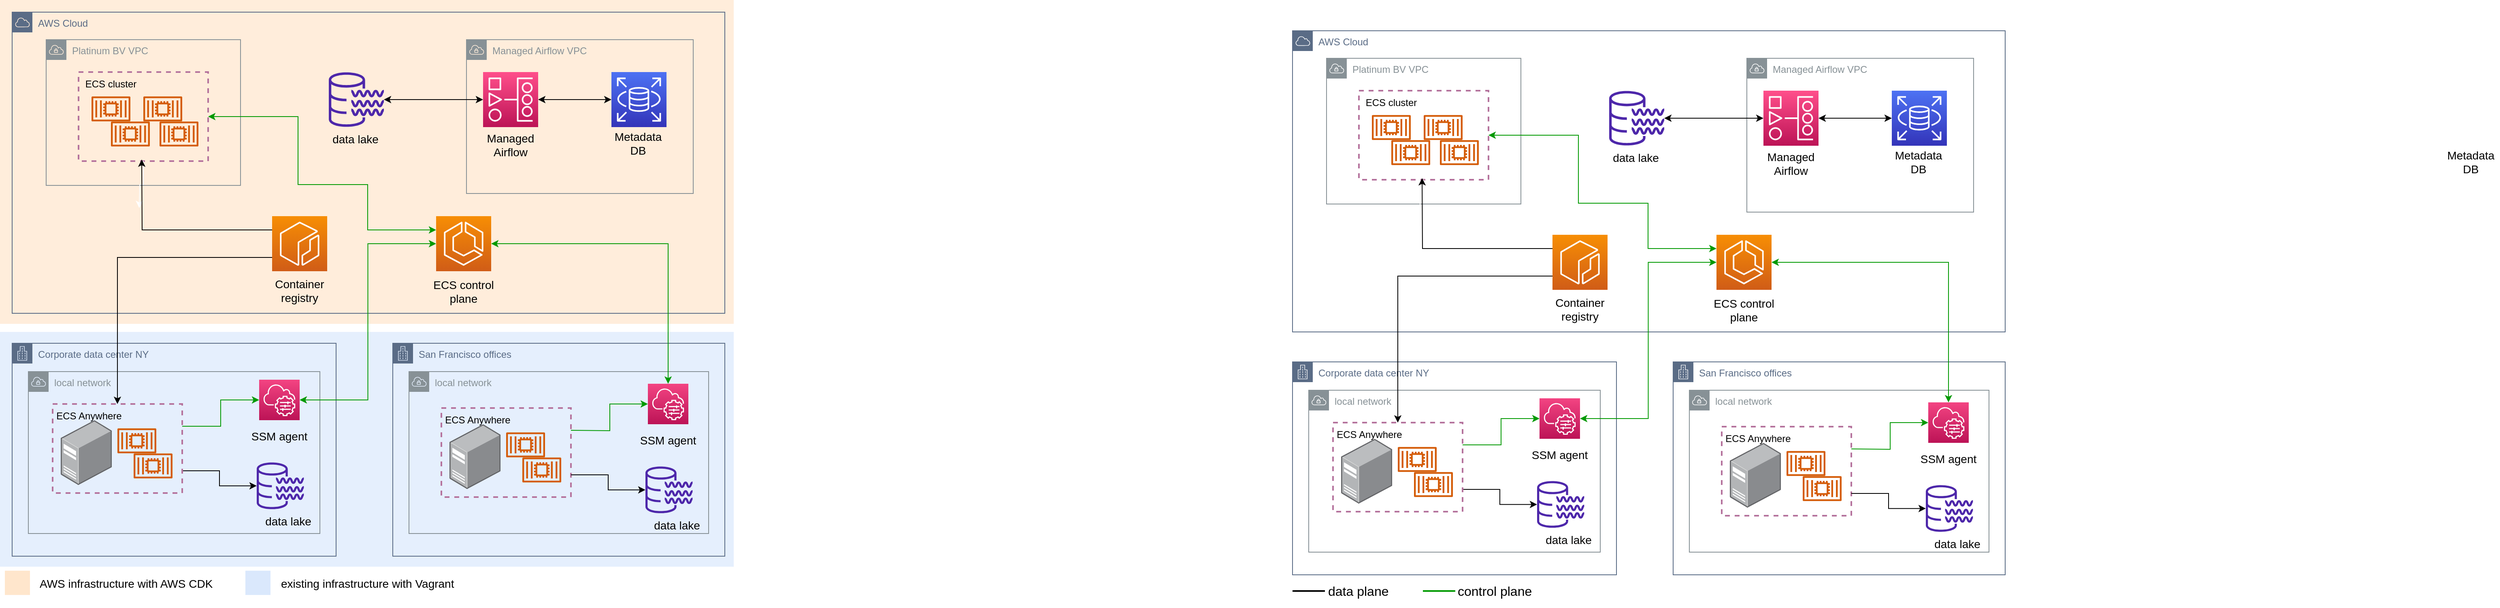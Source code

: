 <mxfile version="20.7.4" type="google"><diagram id="_nMRATwyA-OBaw_KT-59" name="Page-1"><mxGraphModel dx="2477" dy="739" grid="0" gridSize="10" guides="1" tooltips="1" connect="1" arrows="1" fold="1" page="1" pageScale="1" pageWidth="1654" pageHeight="1169" math="0" shadow="0"><root><mxCell id="0"/><mxCell id="1" parent="0"/><mxCell id="u0cRMWO3KIetYAdPgUyM-76" value="" style="rounded=0;whiteSpace=wrap;html=1;fillColor=#ffe6cc;strokeColor=none;opacity=70;" vertex="1" parent="1"><mxGeometry x="-1556" y="40" width="906" height="400" as="geometry"/></mxCell><mxCell id="u0cRMWO3KIetYAdPgUyM-75" value="" style="rounded=0;whiteSpace=wrap;html=1;fillColor=#dae8fc;strokeColor=none;opacity=70;" vertex="1" parent="1"><mxGeometry x="-1556" y="450" width="906" height="290" as="geometry"/></mxCell><mxCell id="IGGrRCC7gtTb-x7VuoB7-1" value="AWS Cloud" style="sketch=0;outlineConnect=0;gradientColor=none;html=1;whiteSpace=wrap;fontSize=12;fontStyle=0;shape=mxgraph.aws4.group;grIcon=mxgraph.aws4.group_aws_cloud;strokeColor=#5A6C86;fillColor=none;verticalAlign=top;align=left;spacingLeft=30;fontColor=#5A6C86;dashed=0;" parent="1" vertex="1"><mxGeometry x="40" y="78" width="880" height="372" as="geometry"/></mxCell><mxCell id="IGGrRCC7gtTb-x7VuoB7-2" value="Platinum BV VPC" style="sketch=0;outlineConnect=0;gradientColor=none;html=1;whiteSpace=wrap;fontSize=12;fontStyle=0;shape=mxgraph.aws4.group;grIcon=mxgraph.aws4.group_vpc;strokeColor=#879196;fillColor=none;verticalAlign=top;align=left;spacingLeft=30;fontColor=#879196;dashed=0;" parent="1" vertex="1"><mxGeometry x="82" y="112" width="240" height="180" as="geometry"/></mxCell><mxCell id="IGGrRCC7gtTb-x7VuoB7-3" value="Managed Airflow VPC" style="sketch=0;outlineConnect=0;gradientColor=none;html=1;whiteSpace=wrap;fontSize=12;fontStyle=0;shape=mxgraph.aws4.group;grIcon=mxgraph.aws4.group_vpc;strokeColor=#879196;fillColor=none;verticalAlign=top;align=left;spacingLeft=30;fontColor=#879196;dashed=0;" parent="1" vertex="1"><mxGeometry x="601" y="112" width="280" height="190" as="geometry"/></mxCell><mxCell id="IGGrRCC7gtTb-x7VuoB7-10" value="" style="group;verticalAlign=middle;fillColor=none;strokeColor=#B5739D;rounded=0;dashed=1;strokeWidth=2;" parent="1" connectable="0" vertex="1"><mxGeometry x="122" y="152" width="160" height="110" as="geometry"/></mxCell><mxCell id="IGGrRCC7gtTb-x7VuoB7-4" value="" style="rounded=0;whiteSpace=wrap;html=1;strokeColor=none;dashed=1;fillColor=none;" parent="IGGrRCC7gtTb-x7VuoB7-10" vertex="1"><mxGeometry width="160" height="110" as="geometry"/></mxCell><mxCell id="IGGrRCC7gtTb-x7VuoB7-5" value="ECS cluster" style="text;html=1;strokeColor=none;fillColor=none;align=center;verticalAlign=middle;whiteSpace=wrap;rounded=0;dashed=1;fontColor=#000000;" parent="IGGrRCC7gtTb-x7VuoB7-10" vertex="1"><mxGeometry width="80" height="30" as="geometry"/></mxCell><mxCell id="IGGrRCC7gtTb-x7VuoB7-6" value="" style="sketch=0;outlineConnect=0;fontColor=#232F3E;gradientColor=none;fillColor=#D45B07;strokeColor=none;dashed=0;verticalLabelPosition=bottom;verticalAlign=top;align=center;html=1;fontSize=12;fontStyle=0;aspect=fixed;pointerEvents=1;shape=mxgraph.aws4.container_2;" parent="IGGrRCC7gtTb-x7VuoB7-10" vertex="1"><mxGeometry x="16" y="30" width="48" height="31" as="geometry"/></mxCell><mxCell id="IGGrRCC7gtTb-x7VuoB7-7" value="" style="sketch=0;outlineConnect=0;fontColor=#232F3E;gradientColor=none;fillColor=#D45B07;strokeColor=none;dashed=0;verticalLabelPosition=bottom;verticalAlign=top;align=center;html=1;fontSize=12;fontStyle=0;aspect=fixed;pointerEvents=1;shape=mxgraph.aws4.container_2;" parent="IGGrRCC7gtTb-x7VuoB7-10" vertex="1"><mxGeometry x="40" y="61" width="48" height="31" as="geometry"/></mxCell><mxCell id="IGGrRCC7gtTb-x7VuoB7-8" value="" style="sketch=0;outlineConnect=0;fontColor=#232F3E;gradientColor=none;fillColor=#D45B07;strokeColor=none;dashed=0;verticalLabelPosition=bottom;verticalAlign=top;align=center;html=1;fontSize=12;fontStyle=0;aspect=fixed;pointerEvents=1;shape=mxgraph.aws4.container_2;" parent="IGGrRCC7gtTb-x7VuoB7-10" vertex="1"><mxGeometry x="80" y="30" width="48" height="31" as="geometry"/></mxCell><mxCell id="IGGrRCC7gtTb-x7VuoB7-9" value="" style="sketch=0;outlineConnect=0;fontColor=#232F3E;gradientColor=none;fillColor=#D45B07;strokeColor=none;dashed=0;verticalLabelPosition=bottom;verticalAlign=top;align=center;html=1;fontSize=12;fontStyle=0;aspect=fixed;pointerEvents=1;shape=mxgraph.aws4.container_2;" parent="IGGrRCC7gtTb-x7VuoB7-10" vertex="1"><mxGeometry x="100" y="61" width="48" height="31" as="geometry"/></mxCell><mxCell id="IGGrRCC7gtTb-x7VuoB7-24" value="Metadata DB" style="text;html=1;strokeColor=none;fillColor=none;align=center;verticalAlign=middle;whiteSpace=wrap;rounded=0;dashed=1;fontSize=14;" parent="1" vertex="1"><mxGeometry x="1460" y="220" width="70" height="40" as="geometry"/></mxCell><mxCell id="IGGrRCC7gtTb-x7VuoB7-26" style="edgeStyle=orthogonalEdgeStyle;rounded=0;orthogonalLoop=1;jettySize=auto;html=1;entryX=0.5;entryY=0;entryDx=0;entryDy=0;entryPerimeter=0;fontSize=14;strokeColor=#FFFFFF;" parent="1" source="IGGrRCC7gtTb-x7VuoB7-4" edge="1"><mxGeometry relative="1" as="geometry"><mxPoint x="197" y="320" as="targetPoint"/></mxGeometry></mxCell><mxCell id="IGGrRCC7gtTb-x7VuoB7-33" value="Corporate data center NY" style="points=[[0,0],[0.25,0],[0.5,0],[0.75,0],[1,0],[1,0.25],[1,0.5],[1,0.75],[1,1],[0.75,1],[0.5,1],[0.25,1],[0,1],[0,0.75],[0,0.5],[0,0.25]];outlineConnect=0;gradientColor=none;html=1;whiteSpace=wrap;fontSize=12;fontStyle=0;container=0;pointerEvents=0;collapsible=0;recursiveResize=0;shape=mxgraph.aws4.group;grIcon=mxgraph.aws4.group_corporate_data_center;strokeColor=#5A6C86;fillColor=none;verticalAlign=top;align=left;spacingLeft=30;fontColor=#5A6C86;dashed=0;" parent="1" vertex="1"><mxGeometry x="40" y="487" width="400" height="263" as="geometry"/></mxCell><mxCell id="IGGrRCC7gtTb-x7VuoB7-35" value="San Francisco offices" style="points=[[0,0],[0.25,0],[0.5,0],[0.75,0],[1,0],[1,0.25],[1,0.5],[1,0.75],[1,1],[0.75,1],[0.5,1],[0.25,1],[0,1],[0,0.75],[0,0.5],[0,0.25]];outlineConnect=0;gradientColor=none;html=1;whiteSpace=wrap;fontSize=12;fontStyle=0;container=1;pointerEvents=0;collapsible=0;recursiveResize=0;shape=mxgraph.aws4.group;grIcon=mxgraph.aws4.group_corporate_data_center;strokeColor=#5A6C86;fillColor=none;verticalAlign=top;align=left;spacingLeft=30;fontColor=#5A6C86;dashed=0;" parent="1" vertex="1"><mxGeometry x="510" y="487" width="410" height="263" as="geometry"/></mxCell><mxCell id="IGGrRCC7gtTb-x7VuoB7-57" value="local network" style="sketch=0;outlineConnect=0;gradientColor=none;html=1;whiteSpace=wrap;fontSize=12;fontStyle=0;shape=mxgraph.aws4.group;grIcon=mxgraph.aws4.group_vpc;strokeColor=#879196;fillColor=none;verticalAlign=top;align=left;spacingLeft=30;fontColor=#879196;dashed=0;" parent="IGGrRCC7gtTb-x7VuoB7-35" vertex="1"><mxGeometry x="20" y="35" width="370" height="200" as="geometry"/></mxCell><mxCell id="IGGrRCC7gtTb-x7VuoB7-72" style="edgeStyle=orthogonalEdgeStyle;rounded=0;orthogonalLoop=1;jettySize=auto;html=1;exitX=1;exitY=0.25;exitDx=0;exitDy=0;entryX=0;entryY=0.5;entryDx=0;entryDy=0;entryPerimeter=0;fontSize=14;strokeColor=#009900;fillColor=#d5e8d4;" parent="IGGrRCC7gtTb-x7VuoB7-35" target="IGGrRCC7gtTb-x7VuoB7-70" edge="1"><mxGeometry relative="1" as="geometry"><mxPoint x="220" y="107.5" as="sourcePoint"/></mxGeometry></mxCell><mxCell id="IGGrRCC7gtTb-x7VuoB7-85" value="" style="group;fontColor=#FFFFFF;" parent="IGGrRCC7gtTb-x7VuoB7-35" connectable="0" vertex="1"><mxGeometry x="60" y="80" width="160" height="110" as="geometry"/></mxCell><mxCell id="IGGrRCC7gtTb-x7VuoB7-86" value="" style="rounded=0;whiteSpace=wrap;html=1;strokeColor=#B5739D;dashed=1;fillColor=none;strokeWidth=2;" parent="IGGrRCC7gtTb-x7VuoB7-85" vertex="1"><mxGeometry width="160" height="110" as="geometry"/></mxCell><mxCell id="IGGrRCC7gtTb-x7VuoB7-87" value="ECS Anywhere" style="text;html=1;strokeColor=none;fillColor=none;align=center;verticalAlign=middle;whiteSpace=wrap;rounded=0;dashed=1;fontColor=#000000;" parent="IGGrRCC7gtTb-x7VuoB7-85" vertex="1"><mxGeometry width="90" height="30" as="geometry"/></mxCell><mxCell id="IGGrRCC7gtTb-x7VuoB7-88" value="" style="sketch=0;outlineConnect=0;fontColor=#232F3E;gradientColor=none;fillColor=#D45B07;strokeColor=none;dashed=0;verticalLabelPosition=bottom;verticalAlign=top;align=center;html=1;fontSize=12;fontStyle=0;aspect=fixed;pointerEvents=1;shape=mxgraph.aws4.container_2;" parent="IGGrRCC7gtTb-x7VuoB7-85" vertex="1"><mxGeometry x="80" y="30" width="48" height="31" as="geometry"/></mxCell><mxCell id="IGGrRCC7gtTb-x7VuoB7-89" value="" style="sketch=0;outlineConnect=0;fontColor=#232F3E;gradientColor=none;fillColor=#D45B07;strokeColor=none;dashed=0;verticalLabelPosition=bottom;verticalAlign=top;align=center;html=1;fontSize=12;fontStyle=0;aspect=fixed;pointerEvents=1;shape=mxgraph.aws4.container_2;" parent="IGGrRCC7gtTb-x7VuoB7-85" vertex="1"><mxGeometry x="100" y="61" width="48" height="31" as="geometry"/></mxCell><mxCell id="IGGrRCC7gtTb-x7VuoB7-90" value="" style="points=[];aspect=fixed;html=1;align=center;shadow=0;dashed=0;image;image=img/lib/allied_telesis/computer_and_terminals/Server_Desktop.svg;fontSize=14;strokeColor=#3333FF;" parent="IGGrRCC7gtTb-x7VuoB7-85" vertex="1"><mxGeometry x="10" y="20" width="63.11" height="80" as="geometry"/></mxCell><mxCell id="DqALW4N2Tkhe60rsIFrU-1" value="" style="shape=image;html=1;verticalAlign=top;verticalLabelPosition=bottom;labelBackgroundColor=#ffffff;imageAspect=0;aspect=fixed;image=https://cdn1.iconfinder.com/data/icons/fruit-136/64/Fruit_iconfree_Filled_Outline_raspberry-healthy-organic-food-fruit_icon-128.png;strokeColor=#FFB570;fontColor=default;fillColor=none;" parent="IGGrRCC7gtTb-x7VuoB7-85" vertex="1"><mxGeometry x="130" width="30" height="30" as="geometry"/></mxCell><mxCell id="IGGrRCC7gtTb-x7VuoB7-91" style="edgeStyle=orthogonalEdgeStyle;rounded=0;orthogonalLoop=1;jettySize=auto;html=1;exitX=1;exitY=0.75;exitDx=0;exitDy=0;fontSize=14;strokeColor=#000000;" parent="IGGrRCC7gtTb-x7VuoB7-35" source="IGGrRCC7gtTb-x7VuoB7-86" target="IGGrRCC7gtTb-x7VuoB7-59" edge="1"><mxGeometry relative="1" as="geometry"/></mxCell><mxCell id="IGGrRCC7gtTb-x7VuoB7-69" value="" style="group;fontColor=default;" parent="IGGrRCC7gtTb-x7VuoB7-35" connectable="0" vertex="1"><mxGeometry x="300" y="50" width="80" height="90" as="geometry"/></mxCell><mxCell id="IGGrRCC7gtTb-x7VuoB7-70" value="" style="sketch=0;points=[[0,0,0],[0.25,0,0],[0.5,0,0],[0.75,0,0],[1,0,0],[0,1,0],[0.25,1,0],[0.5,1,0],[0.75,1,0],[1,1,0],[0,0.25,0],[0,0.5,0],[0,0.75,0],[1,0.25,0],[1,0.5,0],[1,0.75,0]];points=[[0,0,0],[0.25,0,0],[0.5,0,0],[0.75,0,0],[1,0,0],[0,1,0],[0.25,1,0],[0.5,1,0],[0.75,1,0],[1,1,0],[0,0.25,0],[0,0.5,0],[0,0.75,0],[1,0.25,0],[1,0.5,0],[1,0.75,0]];outlineConnect=0;fontColor=#232F3E;gradientColor=#F34482;gradientDirection=north;fillColor=#BC1356;strokeColor=#ffffff;dashed=0;verticalLabelPosition=bottom;verticalAlign=top;align=center;html=1;fontSize=12;fontStyle=0;aspect=fixed;shape=mxgraph.aws4.resourceIcon;resIcon=mxgraph.aws4.systems_manager;" parent="IGGrRCC7gtTb-x7VuoB7-69" vertex="1"><mxGeometry x="15" width="50" height="50" as="geometry"/></mxCell><mxCell id="IGGrRCC7gtTb-x7VuoB7-71" value="SSM agent" style="text;html=1;strokeColor=none;fillColor=none;align=center;verticalAlign=middle;whiteSpace=wrap;rounded=0;dashed=1;fontSize=14;fontColor=default;" parent="IGGrRCC7gtTb-x7VuoB7-69" vertex="1"><mxGeometry y="50" width="80" height="40" as="geometry"/></mxCell><mxCell id="IGGrRCC7gtTb-x7VuoB7-58" value="" style="group;fontColor=default;" parent="IGGrRCC7gtTb-x7VuoB7-35" connectable="0" vertex="1"><mxGeometry x="312" y="152" width="78" height="88" as="geometry"/></mxCell><mxCell id="IGGrRCC7gtTb-x7VuoB7-59" value="" style="sketch=0;outlineConnect=0;fontColor=#232F3E;gradientColor=none;fillColor=#4D27AA;strokeColor=none;dashed=0;verticalLabelPosition=bottom;verticalAlign=top;align=center;html=1;fontSize=12;fontStyle=0;aspect=fixed;pointerEvents=1;shape=mxgraph.aws4.data_lake_resource_icon;" parent="IGGrRCC7gtTb-x7VuoB7-58" vertex="1"><mxGeometry width="58.169" height="58.169" as="geometry"/></mxCell><mxCell id="IGGrRCC7gtTb-x7VuoB7-60" value="data lake" style="text;html=1;strokeColor=none;fillColor=none;align=center;verticalAlign=middle;whiteSpace=wrap;rounded=0;dashed=1;fontSize=14;fontColor=default;" parent="IGGrRCC7gtTb-x7VuoB7-58" vertex="1"><mxGeometry x="4" y="58.169" width="70" height="29.831" as="geometry"/></mxCell><mxCell id="IGGrRCC7gtTb-x7VuoB7-36" value="local network" style="sketch=0;outlineConnect=0;gradientColor=none;html=1;whiteSpace=wrap;fontSize=12;fontStyle=0;shape=mxgraph.aws4.group;grIcon=mxgraph.aws4.group_vpc;strokeColor=#879196;fillColor=none;verticalAlign=top;align=left;spacingLeft=30;fontColor=#879196;dashed=0;" parent="1" vertex="1"><mxGeometry x="60" y="522" width="360" height="200" as="geometry"/></mxCell><mxCell id="IGGrRCC7gtTb-x7VuoB7-40" value="" style="group;fontColor=default;" parent="1" connectable="0" vertex="1"><mxGeometry x="342" y="634" width="78" height="88" as="geometry"/></mxCell><mxCell id="IGGrRCC7gtTb-x7VuoB7-41" value="" style="sketch=0;outlineConnect=0;fontColor=#232F3E;gradientColor=none;fillColor=#4D27AA;strokeColor=none;dashed=0;verticalLabelPosition=bottom;verticalAlign=top;align=center;html=1;fontSize=12;fontStyle=0;aspect=fixed;pointerEvents=1;shape=mxgraph.aws4.data_lake_resource_icon;" parent="IGGrRCC7gtTb-x7VuoB7-40" vertex="1"><mxGeometry width="58.169" height="58.169" as="geometry"/></mxCell><mxCell id="IGGrRCC7gtTb-x7VuoB7-42" value="data lake" style="text;html=1;strokeColor=none;fillColor=none;align=center;verticalAlign=middle;whiteSpace=wrap;rounded=0;dashed=1;fontSize=14;fontColor=default;" parent="IGGrRCC7gtTb-x7VuoB7-40" vertex="1"><mxGeometry x="4" y="58.169" width="70" height="29.831" as="geometry"/></mxCell><mxCell id="IGGrRCC7gtTb-x7VuoB7-54" value="" style="group;fontColor=default;" parent="1" connectable="0" vertex="1"><mxGeometry x="330" y="532" width="80" height="90" as="geometry"/></mxCell><mxCell id="IGGrRCC7gtTb-x7VuoB7-52" value="" style="sketch=0;points=[[0,0,0],[0.25,0,0],[0.5,0,0],[0.75,0,0],[1,0,0],[0,1,0],[0.25,1,0],[0.5,1,0],[0.75,1,0],[1,1,0],[0,0.25,0],[0,0.5,0],[0,0.75,0],[1,0.25,0],[1,0.5,0],[1,0.75,0]];points=[[0,0,0],[0.25,0,0],[0.5,0,0],[0.75,0,0],[1,0,0],[0,1,0],[0.25,1,0],[0.5,1,0],[0.75,1,0],[1,1,0],[0,0.25,0],[0,0.5,0],[0,0.75,0],[1,0.25,0],[1,0.5,0],[1,0.75,0]];outlineConnect=0;fontColor=#232F3E;gradientColor=#F34482;gradientDirection=north;fillColor=#BC1356;strokeColor=#ffffff;dashed=0;verticalLabelPosition=bottom;verticalAlign=top;align=center;html=1;fontSize=12;fontStyle=0;aspect=fixed;shape=mxgraph.aws4.resourceIcon;resIcon=mxgraph.aws4.systems_manager;" parent="IGGrRCC7gtTb-x7VuoB7-54" vertex="1"><mxGeometry x="15" width="50" height="50" as="geometry"/></mxCell><mxCell id="IGGrRCC7gtTb-x7VuoB7-53" value="SSM agent" style="text;html=1;strokeColor=none;fillColor=none;align=center;verticalAlign=middle;whiteSpace=wrap;rounded=0;dashed=1;fontSize=14;fontColor=default;" parent="IGGrRCC7gtTb-x7VuoB7-54" vertex="1"><mxGeometry y="50" width="80" height="40" as="geometry"/></mxCell><mxCell id="IGGrRCC7gtTb-x7VuoB7-55" style="edgeStyle=orthogonalEdgeStyle;rounded=0;orthogonalLoop=1;jettySize=auto;html=1;exitX=1;exitY=0.25;exitDx=0;exitDy=0;entryX=0;entryY=0.5;entryDx=0;entryDy=0;entryPerimeter=0;fontSize=14;strokeColor=#009900;fillColor=#d5e8d4;" parent="1" source="IGGrRCC7gtTb-x7VuoB7-44" target="IGGrRCC7gtTb-x7VuoB7-52" edge="1"><mxGeometry relative="1" as="geometry"/></mxCell><mxCell id="IGGrRCC7gtTb-x7VuoB7-92" style="edgeStyle=orthogonalEdgeStyle;rounded=0;orthogonalLoop=1;jettySize=auto;html=1;exitX=1;exitY=0.75;exitDx=0;exitDy=0;fontSize=14;strokeColor=#000000;" parent="1" source="IGGrRCC7gtTb-x7VuoB7-44" target="IGGrRCC7gtTb-x7VuoB7-41" edge="1"><mxGeometry relative="1" as="geometry"/></mxCell><mxCell id="g7EyvxeMUT9FFs9O3chB-2" value="" style="endArrow=none;html=1;rounded=0;strokeWidth=2;" parent="1" edge="1"><mxGeometry width="50" height="50" relative="1" as="geometry"><mxPoint x="40" y="770" as="sourcePoint"/><mxPoint x="80" y="770" as="targetPoint"/></mxGeometry></mxCell><mxCell id="g7EyvxeMUT9FFs9O3chB-3" value="data plane" style="text;html=1;strokeColor=none;fillColor=none;align=left;verticalAlign=middle;whiteSpace=wrap;rounded=0;dashed=1;fontSize=16;fontColor=default;" parent="1" vertex="1"><mxGeometry x="82" y="750" width="79" height="39.83" as="geometry"/></mxCell><mxCell id="g7EyvxeMUT9FFs9O3chB-4" value="" style="endArrow=none;html=1;rounded=0;strokeWidth=2;strokeColor=#009900;" parent="1" edge="1"><mxGeometry width="50" height="50" relative="1" as="geometry"><mxPoint x="201" y="770" as="sourcePoint"/><mxPoint x="241" y="770" as="targetPoint"/></mxGeometry></mxCell><mxCell id="g7EyvxeMUT9FFs9O3chB-5" value="control plane" style="text;html=1;strokeColor=none;fillColor=none;align=left;verticalAlign=middle;whiteSpace=wrap;rounded=0;dashed=1;fontSize=16;fontColor=default;" parent="1" vertex="1"><mxGeometry x="242" y="750" width="100" height="39.83" as="geometry"/></mxCell><mxCell id="g7EyvxeMUT9FFs9O3chB-6" style="edgeStyle=orthogonalEdgeStyle;rounded=0;orthogonalLoop=1;jettySize=auto;html=1;strokeColor=#000000;strokeWidth=1;fontSize=14;startArrow=classic;startFill=1;entryX=0;entryY=0.5;entryDx=0;entryDy=0;entryPerimeter=0;" parent="1" source="IGGrRCC7gtTb-x7VuoB7-11" target="IGGrRCC7gtTb-x7VuoB7-12" edge="1"><mxGeometry relative="1" as="geometry"><mxPoint x="761" y="191" as="targetPoint"/></mxGeometry></mxCell><mxCell id="g7EyvxeMUT9FFs9O3chB-7" style="edgeStyle=orthogonalEdgeStyle;rounded=0;orthogonalLoop=1;jettySize=auto;html=1;strokeColor=#000000;strokeWidth=1;fontSize=14;startArrow=classic;startFill=1;" parent="1" source="IGGrRCC7gtTb-x7VuoB7-11" target="IGGrRCC7gtTb-x7VuoB7-30" edge="1"><mxGeometry relative="1" as="geometry"/></mxCell><mxCell id="g7EyvxeMUT9FFs9O3chB-10" value="" style="group" parent="1" connectable="0" vertex="1"><mxGeometry x="90" y="562" width="160" height="110" as="geometry"/></mxCell><mxCell id="IGGrRCC7gtTb-x7VuoB7-44" value="" style="rounded=0;whiteSpace=wrap;html=1;strokeColor=#B5739D;dashed=1;fillColor=none;strokeWidth=2;" parent="g7EyvxeMUT9FFs9O3chB-10" vertex="1"><mxGeometry width="160" height="110" as="geometry"/></mxCell><mxCell id="IGGrRCC7gtTb-x7VuoB7-45" value="ECS Anywhere" style="text;html=1;strokeColor=none;fillColor=none;align=center;verticalAlign=middle;whiteSpace=wrap;rounded=0;dashed=1;fontColor=#000000;" parent="g7EyvxeMUT9FFs9O3chB-10" vertex="1"><mxGeometry width="90" height="30" as="geometry"/></mxCell><mxCell id="IGGrRCC7gtTb-x7VuoB7-48" value="" style="sketch=0;outlineConnect=0;fontColor=#232F3E;gradientColor=none;fillColor=#D45B07;strokeColor=none;dashed=0;verticalLabelPosition=bottom;verticalAlign=top;align=center;html=1;fontSize=12;fontStyle=0;aspect=fixed;pointerEvents=1;shape=mxgraph.aws4.container_2;" parent="g7EyvxeMUT9FFs9O3chB-10" vertex="1"><mxGeometry x="80" y="30" width="48" height="31" as="geometry"/></mxCell><mxCell id="IGGrRCC7gtTb-x7VuoB7-49" value="" style="sketch=0;outlineConnect=0;fontColor=#232F3E;gradientColor=none;fillColor=#D45B07;strokeColor=none;dashed=0;verticalLabelPosition=bottom;verticalAlign=top;align=center;html=1;fontSize=12;fontStyle=0;aspect=fixed;pointerEvents=1;shape=mxgraph.aws4.container_2;" parent="g7EyvxeMUT9FFs9O3chB-10" vertex="1"><mxGeometry x="100" y="61" width="48" height="31" as="geometry"/></mxCell><mxCell id="IGGrRCC7gtTb-x7VuoB7-83" value="" style="points=[];aspect=fixed;html=1;align=center;shadow=0;dashed=0;image;image=img/lib/allied_telesis/computer_and_terminals/Server_Desktop.svg;fontSize=14;strokeColor=#3333FF;" parent="g7EyvxeMUT9FFs9O3chB-10" vertex="1"><mxGeometry x="10" y="20" width="63.11" height="80" as="geometry"/></mxCell><mxCell id="DqALW4N2Tkhe60rsIFrU-2" value="" style="shape=image;html=1;verticalAlign=top;verticalLabelPosition=bottom;labelBackgroundColor=#ffffff;imageAspect=0;aspect=fixed;image=https://cdn1.iconfinder.com/data/icons/DarkGlass_Reworked/128x128/apps/virtualbox.png;strokeColor=#FFB570;fontColor=default;fillColor=none;" parent="g7EyvxeMUT9FFs9O3chB-10" vertex="1"><mxGeometry x="130" width="30" height="30" as="geometry"/></mxCell><mxCell id="g7EyvxeMUT9FFs9O3chB-11" style="edgeStyle=orthogonalEdgeStyle;rounded=0;orthogonalLoop=1;jettySize=auto;html=1;entryX=1;entryY=0.5;entryDx=0;entryDy=0;entryPerimeter=0;strokeColor=#009900;strokeWidth=1;fontSize=16;startArrow=classic;startFill=1;exitX=0.5;exitY=0;exitDx=0;exitDy=0;exitPerimeter=0;" parent="1" source="IGGrRCC7gtTb-x7VuoB7-70" target="IGGrRCC7gtTb-x7VuoB7-73" edge="1"><mxGeometry relative="1" as="geometry"/></mxCell><mxCell id="g7EyvxeMUT9FFs9O3chB-12" style="edgeStyle=orthogonalEdgeStyle;rounded=0;orthogonalLoop=1;jettySize=auto;html=1;entryX=0;entryY=0.5;entryDx=0;entryDy=0;entryPerimeter=0;strokeColor=#009900;strokeWidth=1;fontSize=16;startArrow=classic;startFill=1;" parent="1" source="IGGrRCC7gtTb-x7VuoB7-52" target="IGGrRCC7gtTb-x7VuoB7-73" edge="1"><mxGeometry relative="1" as="geometry"/></mxCell><mxCell id="g7EyvxeMUT9FFs9O3chB-18" value="" style="group" parent="1" connectable="0" vertex="1"><mxGeometry x="360" y="330" width="70" height="112.1" as="geometry"/></mxCell><mxCell id="IGGrRCC7gtTb-x7VuoB7-17" value="" style="sketch=0;points=[[0,0,0],[0.25,0,0],[0.5,0,0],[0.75,0,0],[1,0,0],[0,1,0],[0.25,1,0],[0.5,1,0],[0.75,1,0],[1,1,0],[0,0.25,0],[0,0.5,0],[0,0.75,0],[1,0.25,0],[1,0.5,0],[1,0.75,0]];outlineConnect=0;fontColor=#232F3E;gradientColor=#F78E04;gradientDirection=north;fillColor=#D05C17;strokeColor=#ffffff;dashed=0;verticalLabelPosition=bottom;verticalAlign=top;align=center;html=1;fontSize=12;fontStyle=0;aspect=fixed;shape=mxgraph.aws4.resourceIcon;resIcon=mxgraph.aws4.ecr;" parent="g7EyvxeMUT9FFs9O3chB-18" vertex="1"><mxGeometry x="1" width="68" height="68" as="geometry"/></mxCell><mxCell id="IGGrRCC7gtTb-x7VuoB7-23" value="Container registry" style="text;html=1;strokeColor=none;fillColor=none;align=center;verticalAlign=middle;whiteSpace=wrap;rounded=0;dashed=1;fontSize=14;fontColor=default;" parent="g7EyvxeMUT9FFs9O3chB-18" vertex="1"><mxGeometry y="72.1" width="70" height="40" as="geometry"/></mxCell><mxCell id="g7EyvxeMUT9FFs9O3chB-19" value="" style="group" parent="1" connectable="0" vertex="1"><mxGeometry x="550" y="330" width="95" height="112.1" as="geometry"/></mxCell><mxCell id="IGGrRCC7gtTb-x7VuoB7-73" value="" style="sketch=0;points=[[0,0,0],[0.25,0,0],[0.5,0,0],[0.75,0,0],[1,0,0],[0,1,0],[0.25,1,0],[0.5,1,0],[0.75,1,0],[1,1,0],[0,0.25,0],[0,0.5,0],[0,0.75,0],[1,0.25,0],[1,0.5,0],[1,0.75,0]];outlineConnect=0;fontColor=#232F3E;gradientColor=#F78E04;gradientDirection=north;fillColor=#D05C17;strokeColor=#ffffff;dashed=0;verticalLabelPosition=bottom;verticalAlign=top;align=center;html=1;fontSize=12;fontStyle=0;aspect=fixed;shape=mxgraph.aws4.resourceIcon;resIcon=mxgraph.aws4.ecs;" parent="g7EyvxeMUT9FFs9O3chB-19" vertex="1"><mxGeometry x="13.5" width="68" height="68" as="geometry"/></mxCell><mxCell id="IGGrRCC7gtTb-x7VuoB7-74" value="ECS control plane" style="text;html=1;strokeColor=none;fillColor=none;align=center;verticalAlign=middle;whiteSpace=wrap;rounded=0;dashed=1;fontSize=14;fontColor=default;" parent="g7EyvxeMUT9FFs9O3chB-19" vertex="1"><mxGeometry y="74.1" width="95" height="38" as="geometry"/></mxCell><mxCell id="g7EyvxeMUT9FFs9O3chB-20" value="" style="group" parent="1" connectable="0" vertex="1"><mxGeometry x="778" y="152" width="70" height="108" as="geometry"/></mxCell><mxCell id="IGGrRCC7gtTb-x7VuoB7-12" value="" style="sketch=0;points=[[0,0,0],[0.25,0,0],[0.5,0,0],[0.75,0,0],[1,0,0],[0,1,0],[0.25,1,0],[0.5,1,0],[0.75,1,0],[1,1,0],[0,0.25,0],[0,0.5,0],[0,0.75,0],[1,0.25,0],[1,0.5,0],[1,0.75,0]];outlineConnect=0;fontColor=#232F3E;gradientColor=#4D72F3;gradientDirection=north;fillColor=#3334B9;strokeColor=#ffffff;dashed=0;verticalLabelPosition=bottom;verticalAlign=top;align=center;html=1;fontSize=12;fontStyle=0;aspect=fixed;shape=mxgraph.aws4.resourceIcon;resIcon=mxgraph.aws4.rds;" parent="g7EyvxeMUT9FFs9O3chB-20" vertex="1"><mxGeometry x="2" width="68" height="68" as="geometry"/></mxCell><mxCell id="IGGrRCC7gtTb-x7VuoB7-13" value="Metadata DB" style="text;html=1;strokeColor=none;fillColor=none;align=center;verticalAlign=middle;whiteSpace=wrap;rounded=0;dashed=1;fontSize=14;fontColor=default;" parent="g7EyvxeMUT9FFs9O3chB-20" vertex="1"><mxGeometry y="68" width="70" height="40" as="geometry"/></mxCell><mxCell id="g7EyvxeMUT9FFs9O3chB-21" value="" style="group" parent="1" connectable="0" vertex="1"><mxGeometry x="615" y="152" width="81" height="110" as="geometry"/></mxCell><mxCell id="IGGrRCC7gtTb-x7VuoB7-11" value="" style="sketch=0;points=[[0,0,0],[0.25,0,0],[0.5,0,0],[0.75,0,0],[1,0,0],[0,1,0],[0.25,1,0],[0.5,1,0],[0.75,1,0],[1,1,0],[0,0.25,0],[0,0.5,0],[0,0.75,0],[1,0.25,0],[1,0.5,0],[1,0.75,0]];outlineConnect=0;fontColor=#232F3E;gradientColor=#FF4F8B;gradientDirection=north;fillColor=#BC1356;strokeColor=#ffffff;dashed=0;verticalLabelPosition=bottom;verticalAlign=top;align=center;html=1;fontSize=12;fontStyle=0;aspect=fixed;shape=mxgraph.aws4.resourceIcon;resIcon=mxgraph.aws4.managed_workflows_for_apache_airflow;" parent="g7EyvxeMUT9FFs9O3chB-21" vertex="1"><mxGeometry x="6.5" width="68" height="68" as="geometry"/></mxCell><mxCell id="IGGrRCC7gtTb-x7VuoB7-14" value="&lt;font color=&quot;#000000&quot;&gt;Managed Airflow&lt;/font&gt;" style="text;html=1;strokeColor=none;fillColor=none;align=center;verticalAlign=middle;whiteSpace=wrap;rounded=0;dashed=1;fontSize=14;fontColor=#FFFFFF;" parent="g7EyvxeMUT9FFs9O3chB-21" vertex="1"><mxGeometry y="70" width="81" height="40" as="geometry"/></mxCell><mxCell id="g7EyvxeMUT9FFs9O3chB-22" value="" style="group" parent="1" connectable="0" vertex="1"><mxGeometry x="429" y="152" width="70" height="97.83" as="geometry"/></mxCell><mxCell id="IGGrRCC7gtTb-x7VuoB7-30" value="" style="sketch=0;outlineConnect=0;fontColor=#232F3E;gradientColor=none;fillColor=#4D27AA;strokeColor=none;dashed=0;verticalLabelPosition=bottom;verticalAlign=top;align=center;html=1;fontSize=12;fontStyle=0;aspect=fixed;pointerEvents=1;shape=mxgraph.aws4.data_lake_resource_icon;" parent="g7EyvxeMUT9FFs9O3chB-22" vertex="1"><mxGeometry x="2" width="68" height="68" as="geometry"/></mxCell><mxCell id="IGGrRCC7gtTb-x7VuoB7-31" value="data lake" style="text;html=1;strokeColor=none;fillColor=none;align=center;verticalAlign=middle;whiteSpace=wrap;rounded=0;dashed=1;fontSize=14;fontColor=default;" parent="g7EyvxeMUT9FFs9O3chB-22" vertex="1"><mxGeometry y="67.999" width="70" height="29.831" as="geometry"/></mxCell><mxCell id="u0cRMWO3KIetYAdPgUyM-1" style="edgeStyle=orthogonalEdgeStyle;rounded=0;orthogonalLoop=1;jettySize=auto;html=1;exitX=0;exitY=0.75;exitDx=0;exitDy=0;exitPerimeter=0;" edge="1" parent="1" source="IGGrRCC7gtTb-x7VuoB7-17" target="IGGrRCC7gtTb-x7VuoB7-44"><mxGeometry relative="1" as="geometry"/></mxCell><mxCell id="u0cRMWO3KIetYAdPgUyM-2" style="edgeStyle=orthogonalEdgeStyle;rounded=0;orthogonalLoop=1;jettySize=auto;html=1;exitX=0;exitY=0.25;exitDx=0;exitDy=0;exitPerimeter=0;fontSize=11;strokeColor=default;strokeWidth=1;startArrow=none;startFill=0;" edge="1" parent="1" source="IGGrRCC7gtTb-x7VuoB7-17"><mxGeometry relative="1" as="geometry"><mxPoint x="200" y="260.0" as="targetPoint"/></mxGeometry></mxCell><mxCell id="u0cRMWO3KIetYAdPgUyM-3" style="edgeStyle=orthogonalEdgeStyle;rounded=0;orthogonalLoop=1;jettySize=auto;html=1;entryX=1;entryY=0.5;entryDx=0;entryDy=0;startArrow=classic;startFill=1;exitX=0;exitY=0.25;exitDx=0;exitDy=0;exitPerimeter=0;fontSize=16;strokeColor=#009900;strokeWidth=1;" edge="1" parent="1" source="IGGrRCC7gtTb-x7VuoB7-73" target="IGGrRCC7gtTb-x7VuoB7-4"><mxGeometry relative="1" as="geometry"><Array as="points"><mxPoint x="479" y="347"/><mxPoint x="479" y="291"/><mxPoint x="393" y="291"/><mxPoint x="393" y="207"/></Array></mxGeometry></mxCell><mxCell id="u0cRMWO3KIetYAdPgUyM-4" value="AWS Cloud" style="sketch=0;outlineConnect=0;gradientColor=none;html=1;whiteSpace=wrap;fontSize=12;fontStyle=0;shape=mxgraph.aws4.group;grIcon=mxgraph.aws4.group_aws_cloud;strokeColor=#5A6C86;fillColor=none;verticalAlign=top;align=left;spacingLeft=30;fontColor=#5A6C86;dashed=0;" vertex="1" parent="1"><mxGeometry x="-1541" y="55" width="880" height="372" as="geometry"/></mxCell><mxCell id="u0cRMWO3KIetYAdPgUyM-5" value="Platinum BV VPC" style="sketch=0;outlineConnect=0;gradientColor=none;html=1;whiteSpace=wrap;fontSize=12;fontStyle=0;shape=mxgraph.aws4.group;grIcon=mxgraph.aws4.group_vpc;strokeColor=#879196;fillColor=none;verticalAlign=top;align=left;spacingLeft=30;fontColor=#879196;dashed=0;" vertex="1" parent="1"><mxGeometry x="-1499" y="89" width="240" height="180" as="geometry"/></mxCell><mxCell id="u0cRMWO3KIetYAdPgUyM-6" value="Managed Airflow VPC" style="sketch=0;outlineConnect=0;gradientColor=none;html=1;whiteSpace=wrap;fontSize=12;fontStyle=0;shape=mxgraph.aws4.group;grIcon=mxgraph.aws4.group_vpc;strokeColor=#879196;fillColor=none;verticalAlign=top;align=left;spacingLeft=30;fontColor=#879196;dashed=0;" vertex="1" parent="1"><mxGeometry x="-980" y="89" width="280" height="190" as="geometry"/></mxCell><mxCell id="u0cRMWO3KIetYAdPgUyM-7" value="" style="group;verticalAlign=middle;fillColor=none;strokeColor=#B5739D;rounded=0;dashed=1;strokeWidth=2;" connectable="0" vertex="1" parent="1"><mxGeometry x="-1459" y="129" width="160" height="110" as="geometry"/></mxCell><mxCell id="u0cRMWO3KIetYAdPgUyM-8" value="" style="rounded=0;whiteSpace=wrap;html=1;strokeColor=none;dashed=1;fillColor=none;" vertex="1" parent="u0cRMWO3KIetYAdPgUyM-7"><mxGeometry width="160" height="110" as="geometry"/></mxCell><mxCell id="u0cRMWO3KIetYAdPgUyM-9" value="ECS cluster" style="text;html=1;strokeColor=none;fillColor=none;align=center;verticalAlign=middle;whiteSpace=wrap;rounded=0;dashed=1;fontColor=#000000;" vertex="1" parent="u0cRMWO3KIetYAdPgUyM-7"><mxGeometry width="80" height="30" as="geometry"/></mxCell><mxCell id="u0cRMWO3KIetYAdPgUyM-10" value="" style="sketch=0;outlineConnect=0;fontColor=#232F3E;gradientColor=none;fillColor=#D45B07;strokeColor=none;dashed=0;verticalLabelPosition=bottom;verticalAlign=top;align=center;html=1;fontSize=12;fontStyle=0;aspect=fixed;pointerEvents=1;shape=mxgraph.aws4.container_2;" vertex="1" parent="u0cRMWO3KIetYAdPgUyM-7"><mxGeometry x="16" y="30" width="48" height="31" as="geometry"/></mxCell><mxCell id="u0cRMWO3KIetYAdPgUyM-11" value="" style="sketch=0;outlineConnect=0;fontColor=#232F3E;gradientColor=none;fillColor=#D45B07;strokeColor=none;dashed=0;verticalLabelPosition=bottom;verticalAlign=top;align=center;html=1;fontSize=12;fontStyle=0;aspect=fixed;pointerEvents=1;shape=mxgraph.aws4.container_2;" vertex="1" parent="u0cRMWO3KIetYAdPgUyM-7"><mxGeometry x="40" y="61" width="48" height="31" as="geometry"/></mxCell><mxCell id="u0cRMWO3KIetYAdPgUyM-12" value="" style="sketch=0;outlineConnect=0;fontColor=#232F3E;gradientColor=none;fillColor=#D45B07;strokeColor=none;dashed=0;verticalLabelPosition=bottom;verticalAlign=top;align=center;html=1;fontSize=12;fontStyle=0;aspect=fixed;pointerEvents=1;shape=mxgraph.aws4.container_2;" vertex="1" parent="u0cRMWO3KIetYAdPgUyM-7"><mxGeometry x="80" y="30" width="48" height="31" as="geometry"/></mxCell><mxCell id="u0cRMWO3KIetYAdPgUyM-13" value="" style="sketch=0;outlineConnect=0;fontColor=#232F3E;gradientColor=none;fillColor=#D45B07;strokeColor=none;dashed=0;verticalLabelPosition=bottom;verticalAlign=top;align=center;html=1;fontSize=12;fontStyle=0;aspect=fixed;pointerEvents=1;shape=mxgraph.aws4.container_2;" vertex="1" parent="u0cRMWO3KIetYAdPgUyM-7"><mxGeometry x="100" y="61" width="48" height="31" as="geometry"/></mxCell><mxCell id="u0cRMWO3KIetYAdPgUyM-14" style="edgeStyle=orthogonalEdgeStyle;rounded=0;orthogonalLoop=1;jettySize=auto;html=1;entryX=0.5;entryY=0;entryDx=0;entryDy=0;entryPerimeter=0;fontSize=14;strokeColor=#FFFFFF;" edge="1" source="u0cRMWO3KIetYAdPgUyM-8" parent="1"><mxGeometry relative="1" as="geometry"><mxPoint x="-1384" y="297" as="targetPoint"/></mxGeometry></mxCell><mxCell id="u0cRMWO3KIetYAdPgUyM-15" value="Corporate data center NY" style="points=[[0,0],[0.25,0],[0.5,0],[0.75,0],[1,0],[1,0.25],[1,0.5],[1,0.75],[1,1],[0.75,1],[0.5,1],[0.25,1],[0,1],[0,0.75],[0,0.5],[0,0.25]];outlineConnect=0;gradientColor=none;html=1;whiteSpace=wrap;fontSize=12;fontStyle=0;container=0;pointerEvents=0;collapsible=0;recursiveResize=0;shape=mxgraph.aws4.group;grIcon=mxgraph.aws4.group_corporate_data_center;strokeColor=#5A6C86;fillColor=none;verticalAlign=top;align=left;spacingLeft=30;fontColor=#5A6C86;dashed=0;" vertex="1" parent="1"><mxGeometry x="-1541" y="464" width="400" height="263" as="geometry"/></mxCell><mxCell id="u0cRMWO3KIetYAdPgUyM-16" value="San Francisco offices" style="points=[[0,0],[0.25,0],[0.5,0],[0.75,0],[1,0],[1,0.25],[1,0.5],[1,0.75],[1,1],[0.75,1],[0.5,1],[0.25,1],[0,1],[0,0.75],[0,0.5],[0,0.25]];outlineConnect=0;gradientColor=none;html=1;whiteSpace=wrap;fontSize=12;fontStyle=0;container=1;pointerEvents=0;collapsible=0;recursiveResize=0;shape=mxgraph.aws4.group;grIcon=mxgraph.aws4.group_corporate_data_center;strokeColor=#5A6C86;fillColor=none;verticalAlign=top;align=left;spacingLeft=30;fontColor=#5A6C86;dashed=0;" vertex="1" parent="1"><mxGeometry x="-1071" y="464" width="410" height="263" as="geometry"/></mxCell><mxCell id="u0cRMWO3KIetYAdPgUyM-17" value="local network" style="sketch=0;outlineConnect=0;gradientColor=none;html=1;whiteSpace=wrap;fontSize=12;fontStyle=0;shape=mxgraph.aws4.group;grIcon=mxgraph.aws4.group_vpc;strokeColor=#879196;fillColor=none;verticalAlign=top;align=left;spacingLeft=30;fontColor=#879196;dashed=0;" vertex="1" parent="u0cRMWO3KIetYAdPgUyM-16"><mxGeometry x="20" y="35" width="370" height="200" as="geometry"/></mxCell><mxCell id="u0cRMWO3KIetYAdPgUyM-18" style="edgeStyle=orthogonalEdgeStyle;rounded=0;orthogonalLoop=1;jettySize=auto;html=1;exitX=1;exitY=0.25;exitDx=0;exitDy=0;entryX=0;entryY=0.5;entryDx=0;entryDy=0;entryPerimeter=0;fontSize=14;strokeColor=#009900;fillColor=#d5e8d4;" edge="1" parent="u0cRMWO3KIetYAdPgUyM-16" target="u0cRMWO3KIetYAdPgUyM-28"><mxGeometry relative="1" as="geometry"><mxPoint x="220" y="107.5" as="sourcePoint"/></mxGeometry></mxCell><mxCell id="u0cRMWO3KIetYAdPgUyM-19" value="" style="group;fontColor=#FFFFFF;" connectable="0" vertex="1" parent="u0cRMWO3KIetYAdPgUyM-16"><mxGeometry x="60" y="80" width="160" height="110" as="geometry"/></mxCell><mxCell id="u0cRMWO3KIetYAdPgUyM-20" value="" style="rounded=0;whiteSpace=wrap;html=1;strokeColor=#B5739D;dashed=1;fillColor=none;strokeWidth=2;" vertex="1" parent="u0cRMWO3KIetYAdPgUyM-19"><mxGeometry width="160" height="110" as="geometry"/></mxCell><mxCell id="u0cRMWO3KIetYAdPgUyM-21" value="ECS Anywhere" style="text;html=1;strokeColor=none;fillColor=none;align=center;verticalAlign=middle;whiteSpace=wrap;rounded=0;dashed=1;fontColor=#000000;" vertex="1" parent="u0cRMWO3KIetYAdPgUyM-19"><mxGeometry width="90" height="30" as="geometry"/></mxCell><mxCell id="u0cRMWO3KIetYAdPgUyM-22" value="" style="sketch=0;outlineConnect=0;fontColor=#232F3E;gradientColor=none;fillColor=#D45B07;strokeColor=none;dashed=0;verticalLabelPosition=bottom;verticalAlign=top;align=center;html=1;fontSize=12;fontStyle=0;aspect=fixed;pointerEvents=1;shape=mxgraph.aws4.container_2;" vertex="1" parent="u0cRMWO3KIetYAdPgUyM-19"><mxGeometry x="80" y="30" width="48" height="31" as="geometry"/></mxCell><mxCell id="u0cRMWO3KIetYAdPgUyM-23" value="" style="sketch=0;outlineConnect=0;fontColor=#232F3E;gradientColor=none;fillColor=#D45B07;strokeColor=none;dashed=0;verticalLabelPosition=bottom;verticalAlign=top;align=center;html=1;fontSize=12;fontStyle=0;aspect=fixed;pointerEvents=1;shape=mxgraph.aws4.container_2;" vertex="1" parent="u0cRMWO3KIetYAdPgUyM-19"><mxGeometry x="100" y="61" width="48" height="31" as="geometry"/></mxCell><mxCell id="u0cRMWO3KIetYAdPgUyM-24" value="" style="points=[];aspect=fixed;html=1;align=center;shadow=0;dashed=0;image;image=img/lib/allied_telesis/computer_and_terminals/Server_Desktop.svg;fontSize=14;strokeColor=#3333FF;" vertex="1" parent="u0cRMWO3KIetYAdPgUyM-19"><mxGeometry x="10" y="20" width="63.11" height="80" as="geometry"/></mxCell><mxCell id="u0cRMWO3KIetYAdPgUyM-25" value="" style="shape=image;html=1;verticalAlign=top;verticalLabelPosition=bottom;labelBackgroundColor=#ffffff;imageAspect=0;aspect=fixed;image=https://cdn1.iconfinder.com/data/icons/fruit-136/64/Fruit_iconfree_Filled_Outline_raspberry-healthy-organic-food-fruit_icon-128.png;strokeColor=#FFB570;fontColor=default;fillColor=none;" vertex="1" parent="u0cRMWO3KIetYAdPgUyM-19"><mxGeometry x="130" width="30" height="30" as="geometry"/></mxCell><mxCell id="u0cRMWO3KIetYAdPgUyM-26" style="edgeStyle=orthogonalEdgeStyle;rounded=0;orthogonalLoop=1;jettySize=auto;html=1;exitX=1;exitY=0.75;exitDx=0;exitDy=0;fontSize=14;strokeColor=#000000;" edge="1" parent="u0cRMWO3KIetYAdPgUyM-16" source="u0cRMWO3KIetYAdPgUyM-20" target="u0cRMWO3KIetYAdPgUyM-31"><mxGeometry relative="1" as="geometry"/></mxCell><mxCell id="u0cRMWO3KIetYAdPgUyM-27" value="" style="group;fontColor=default;" connectable="0" vertex="1" parent="u0cRMWO3KIetYAdPgUyM-16"><mxGeometry x="300" y="50" width="80" height="90" as="geometry"/></mxCell><mxCell id="u0cRMWO3KIetYAdPgUyM-28" value="" style="sketch=0;points=[[0,0,0],[0.25,0,0],[0.5,0,0],[0.75,0,0],[1,0,0],[0,1,0],[0.25,1,0],[0.5,1,0],[0.75,1,0],[1,1,0],[0,0.25,0],[0,0.5,0],[0,0.75,0],[1,0.25,0],[1,0.5,0],[1,0.75,0]];points=[[0,0,0],[0.25,0,0],[0.5,0,0],[0.75,0,0],[1,0,0],[0,1,0],[0.25,1,0],[0.5,1,0],[0.75,1,0],[1,1,0],[0,0.25,0],[0,0.5,0],[0,0.75,0],[1,0.25,0],[1,0.5,0],[1,0.75,0]];outlineConnect=0;fontColor=#232F3E;gradientColor=#F34482;gradientDirection=north;fillColor=#BC1356;strokeColor=#ffffff;dashed=0;verticalLabelPosition=bottom;verticalAlign=top;align=center;html=1;fontSize=12;fontStyle=0;aspect=fixed;shape=mxgraph.aws4.resourceIcon;resIcon=mxgraph.aws4.systems_manager;" vertex="1" parent="u0cRMWO3KIetYAdPgUyM-27"><mxGeometry x="15" width="50" height="50" as="geometry"/></mxCell><mxCell id="u0cRMWO3KIetYAdPgUyM-29" value="SSM agent" style="text;html=1;strokeColor=none;fillColor=none;align=center;verticalAlign=middle;whiteSpace=wrap;rounded=0;dashed=1;fontSize=14;fontColor=default;" vertex="1" parent="u0cRMWO3KIetYAdPgUyM-27"><mxGeometry y="50" width="80" height="40" as="geometry"/></mxCell><mxCell id="u0cRMWO3KIetYAdPgUyM-30" value="" style="group;fontColor=default;" connectable="0" vertex="1" parent="u0cRMWO3KIetYAdPgUyM-16"><mxGeometry x="312" y="152" width="78" height="88" as="geometry"/></mxCell><mxCell id="u0cRMWO3KIetYAdPgUyM-31" value="" style="sketch=0;outlineConnect=0;fontColor=#232F3E;gradientColor=none;fillColor=#4D27AA;strokeColor=none;dashed=0;verticalLabelPosition=bottom;verticalAlign=top;align=center;html=1;fontSize=12;fontStyle=0;aspect=fixed;pointerEvents=1;shape=mxgraph.aws4.data_lake_resource_icon;" vertex="1" parent="u0cRMWO3KIetYAdPgUyM-30"><mxGeometry width="58.169" height="58.169" as="geometry"/></mxCell><mxCell id="u0cRMWO3KIetYAdPgUyM-32" value="data lake" style="text;html=1;strokeColor=none;fillColor=none;align=center;verticalAlign=middle;whiteSpace=wrap;rounded=0;dashed=1;fontSize=14;fontColor=default;" vertex="1" parent="u0cRMWO3KIetYAdPgUyM-30"><mxGeometry x="4" y="58.169" width="70" height="29.831" as="geometry"/></mxCell><mxCell id="u0cRMWO3KIetYAdPgUyM-33" value="local network" style="sketch=0;outlineConnect=0;gradientColor=none;html=1;whiteSpace=wrap;fontSize=12;fontStyle=0;shape=mxgraph.aws4.group;grIcon=mxgraph.aws4.group_vpc;strokeColor=#879196;fillColor=none;verticalAlign=top;align=left;spacingLeft=30;fontColor=#879196;dashed=0;" vertex="1" parent="1"><mxGeometry x="-1521" y="499" width="360" height="200" as="geometry"/></mxCell><mxCell id="u0cRMWO3KIetYAdPgUyM-34" value="" style="group;fontColor=default;" connectable="0" vertex="1" parent="1"><mxGeometry x="-1239" y="611" width="78" height="88" as="geometry"/></mxCell><mxCell id="u0cRMWO3KIetYAdPgUyM-35" value="" style="sketch=0;outlineConnect=0;fontColor=#232F3E;gradientColor=none;fillColor=#4D27AA;strokeColor=none;dashed=0;verticalLabelPosition=bottom;verticalAlign=top;align=center;html=1;fontSize=12;fontStyle=0;aspect=fixed;pointerEvents=1;shape=mxgraph.aws4.data_lake_resource_icon;" vertex="1" parent="u0cRMWO3KIetYAdPgUyM-34"><mxGeometry width="58.169" height="58.169" as="geometry"/></mxCell><mxCell id="u0cRMWO3KIetYAdPgUyM-36" value="data lake" style="text;html=1;strokeColor=none;fillColor=none;align=center;verticalAlign=middle;whiteSpace=wrap;rounded=0;dashed=1;fontSize=14;fontColor=default;" vertex="1" parent="u0cRMWO3KIetYAdPgUyM-34"><mxGeometry x="4" y="58.169" width="70" height="29.831" as="geometry"/></mxCell><mxCell id="u0cRMWO3KIetYAdPgUyM-37" value="" style="group;fontColor=default;" connectable="0" vertex="1" parent="1"><mxGeometry x="-1251" y="509" width="80" height="90" as="geometry"/></mxCell><mxCell id="u0cRMWO3KIetYAdPgUyM-38" value="" style="sketch=0;points=[[0,0,0],[0.25,0,0],[0.5,0,0],[0.75,0,0],[1,0,0],[0,1,0],[0.25,1,0],[0.5,1,0],[0.75,1,0],[1,1,0],[0,0.25,0],[0,0.5,0],[0,0.75,0],[1,0.25,0],[1,0.5,0],[1,0.75,0]];points=[[0,0,0],[0.25,0,0],[0.5,0,0],[0.75,0,0],[1,0,0],[0,1,0],[0.25,1,0],[0.5,1,0],[0.75,1,0],[1,1,0],[0,0.25,0],[0,0.5,0],[0,0.75,0],[1,0.25,0],[1,0.5,0],[1,0.75,0]];outlineConnect=0;fontColor=#232F3E;gradientColor=#F34482;gradientDirection=north;fillColor=#BC1356;strokeColor=#ffffff;dashed=0;verticalLabelPosition=bottom;verticalAlign=top;align=center;html=1;fontSize=12;fontStyle=0;aspect=fixed;shape=mxgraph.aws4.resourceIcon;resIcon=mxgraph.aws4.systems_manager;" vertex="1" parent="u0cRMWO3KIetYAdPgUyM-37"><mxGeometry x="15" width="50" height="50" as="geometry"/></mxCell><mxCell id="u0cRMWO3KIetYAdPgUyM-39" value="SSM agent" style="text;html=1;strokeColor=none;fillColor=none;align=center;verticalAlign=middle;whiteSpace=wrap;rounded=0;dashed=1;fontSize=14;fontColor=default;" vertex="1" parent="u0cRMWO3KIetYAdPgUyM-37"><mxGeometry y="50" width="80" height="40" as="geometry"/></mxCell><mxCell id="u0cRMWO3KIetYAdPgUyM-40" style="edgeStyle=orthogonalEdgeStyle;rounded=0;orthogonalLoop=1;jettySize=auto;html=1;exitX=1;exitY=0.25;exitDx=0;exitDy=0;entryX=0;entryY=0.5;entryDx=0;entryDy=0;entryPerimeter=0;fontSize=14;strokeColor=#009900;fillColor=#d5e8d4;" edge="1" source="u0cRMWO3KIetYAdPgUyM-49" target="u0cRMWO3KIetYAdPgUyM-38" parent="1"><mxGeometry relative="1" as="geometry"/></mxCell><mxCell id="u0cRMWO3KIetYAdPgUyM-41" style="edgeStyle=orthogonalEdgeStyle;rounded=0;orthogonalLoop=1;jettySize=auto;html=1;exitX=1;exitY=0.75;exitDx=0;exitDy=0;fontSize=14;strokeColor=#000000;" edge="1" source="u0cRMWO3KIetYAdPgUyM-49" target="u0cRMWO3KIetYAdPgUyM-35" parent="1"><mxGeometry relative="1" as="geometry"/></mxCell><mxCell id="u0cRMWO3KIetYAdPgUyM-46" style="edgeStyle=orthogonalEdgeStyle;rounded=0;orthogonalLoop=1;jettySize=auto;html=1;strokeColor=#000000;strokeWidth=1;fontSize=14;startArrow=classic;startFill=1;entryX=0;entryY=0.5;entryDx=0;entryDy=0;entryPerimeter=0;" edge="1" source="u0cRMWO3KIetYAdPgUyM-67" target="u0cRMWO3KIetYAdPgUyM-64" parent="1"><mxGeometry relative="1" as="geometry"><mxPoint x="-820" y="168" as="targetPoint"/></mxGeometry></mxCell><mxCell id="u0cRMWO3KIetYAdPgUyM-47" style="edgeStyle=orthogonalEdgeStyle;rounded=0;orthogonalLoop=1;jettySize=auto;html=1;strokeColor=#000000;strokeWidth=1;fontSize=14;startArrow=classic;startFill=1;" edge="1" source="u0cRMWO3KIetYAdPgUyM-67" target="u0cRMWO3KIetYAdPgUyM-70" parent="1"><mxGeometry relative="1" as="geometry"/></mxCell><mxCell id="u0cRMWO3KIetYAdPgUyM-48" value="" style="group" connectable="0" vertex="1" parent="1"><mxGeometry x="-1491" y="539" width="160" height="110" as="geometry"/></mxCell><mxCell id="u0cRMWO3KIetYAdPgUyM-49" value="" style="rounded=0;whiteSpace=wrap;html=1;strokeColor=#B5739D;dashed=1;fillColor=none;strokeWidth=2;" vertex="1" parent="u0cRMWO3KIetYAdPgUyM-48"><mxGeometry width="160" height="110" as="geometry"/></mxCell><mxCell id="u0cRMWO3KIetYAdPgUyM-50" value="ECS Anywhere" style="text;html=1;strokeColor=none;fillColor=none;align=center;verticalAlign=middle;whiteSpace=wrap;rounded=0;dashed=1;fontColor=#000000;" vertex="1" parent="u0cRMWO3KIetYAdPgUyM-48"><mxGeometry width="90" height="30" as="geometry"/></mxCell><mxCell id="u0cRMWO3KIetYAdPgUyM-51" value="" style="sketch=0;outlineConnect=0;fontColor=#232F3E;gradientColor=none;fillColor=#D45B07;strokeColor=none;dashed=0;verticalLabelPosition=bottom;verticalAlign=top;align=center;html=1;fontSize=12;fontStyle=0;aspect=fixed;pointerEvents=1;shape=mxgraph.aws4.container_2;" vertex="1" parent="u0cRMWO3KIetYAdPgUyM-48"><mxGeometry x="80" y="30" width="48" height="31" as="geometry"/></mxCell><mxCell id="u0cRMWO3KIetYAdPgUyM-52" value="" style="sketch=0;outlineConnect=0;fontColor=#232F3E;gradientColor=none;fillColor=#D45B07;strokeColor=none;dashed=0;verticalLabelPosition=bottom;verticalAlign=top;align=center;html=1;fontSize=12;fontStyle=0;aspect=fixed;pointerEvents=1;shape=mxgraph.aws4.container_2;" vertex="1" parent="u0cRMWO3KIetYAdPgUyM-48"><mxGeometry x="100" y="61" width="48" height="31" as="geometry"/></mxCell><mxCell id="u0cRMWO3KIetYAdPgUyM-53" value="" style="points=[];aspect=fixed;html=1;align=center;shadow=0;dashed=0;image;image=img/lib/allied_telesis/computer_and_terminals/Server_Desktop.svg;fontSize=14;strokeColor=#3333FF;" vertex="1" parent="u0cRMWO3KIetYAdPgUyM-48"><mxGeometry x="10" y="20" width="63.11" height="80" as="geometry"/></mxCell><mxCell id="u0cRMWO3KIetYAdPgUyM-54" value="" style="shape=image;html=1;verticalAlign=top;verticalLabelPosition=bottom;labelBackgroundColor=#ffffff;imageAspect=0;aspect=fixed;image=https://cdn1.iconfinder.com/data/icons/DarkGlass_Reworked/128x128/apps/virtualbox.png;strokeColor=#FFB570;fontColor=default;fillColor=none;" vertex="1" parent="u0cRMWO3KIetYAdPgUyM-48"><mxGeometry x="130" width="30" height="30" as="geometry"/></mxCell><mxCell id="u0cRMWO3KIetYAdPgUyM-55" style="edgeStyle=orthogonalEdgeStyle;rounded=0;orthogonalLoop=1;jettySize=auto;html=1;entryX=1;entryY=0.5;entryDx=0;entryDy=0;entryPerimeter=0;strokeColor=#009900;strokeWidth=1;fontSize=16;startArrow=classic;startFill=1;exitX=0.5;exitY=0;exitDx=0;exitDy=0;exitPerimeter=0;" edge="1" source="u0cRMWO3KIetYAdPgUyM-28" target="u0cRMWO3KIetYAdPgUyM-61" parent="1"><mxGeometry relative="1" as="geometry"/></mxCell><mxCell id="u0cRMWO3KIetYAdPgUyM-56" style="edgeStyle=orthogonalEdgeStyle;rounded=0;orthogonalLoop=1;jettySize=auto;html=1;entryX=0;entryY=0.5;entryDx=0;entryDy=0;entryPerimeter=0;strokeColor=#009900;strokeWidth=1;fontSize=16;startArrow=classic;startFill=1;" edge="1" source="u0cRMWO3KIetYAdPgUyM-38" target="u0cRMWO3KIetYAdPgUyM-61" parent="1"><mxGeometry relative="1" as="geometry"/></mxCell><mxCell id="u0cRMWO3KIetYAdPgUyM-57" value="" style="group" connectable="0" vertex="1" parent="1"><mxGeometry x="-1221" y="307" width="70" height="112.1" as="geometry"/></mxCell><mxCell id="u0cRMWO3KIetYAdPgUyM-58" value="" style="sketch=0;points=[[0,0,0],[0.25,0,0],[0.5,0,0],[0.75,0,0],[1,0,0],[0,1,0],[0.25,1,0],[0.5,1,0],[0.75,1,0],[1,1,0],[0,0.25,0],[0,0.5,0],[0,0.75,0],[1,0.25,0],[1,0.5,0],[1,0.75,0]];outlineConnect=0;fontColor=#232F3E;gradientColor=#F78E04;gradientDirection=north;fillColor=#D05C17;strokeColor=#ffffff;dashed=0;verticalLabelPosition=bottom;verticalAlign=top;align=center;html=1;fontSize=12;fontStyle=0;aspect=fixed;shape=mxgraph.aws4.resourceIcon;resIcon=mxgraph.aws4.ecr;" vertex="1" parent="u0cRMWO3KIetYAdPgUyM-57"><mxGeometry x="1" width="68" height="68" as="geometry"/></mxCell><mxCell id="u0cRMWO3KIetYAdPgUyM-59" value="Container registry" style="text;html=1;strokeColor=none;fillColor=none;align=center;verticalAlign=middle;whiteSpace=wrap;rounded=0;dashed=1;fontSize=14;fontColor=default;" vertex="1" parent="u0cRMWO3KIetYAdPgUyM-57"><mxGeometry y="72.1" width="70" height="40" as="geometry"/></mxCell><mxCell id="u0cRMWO3KIetYAdPgUyM-60" value="" style="group" connectable="0" vertex="1" parent="1"><mxGeometry x="-1031" y="307" width="95" height="112.1" as="geometry"/></mxCell><mxCell id="u0cRMWO3KIetYAdPgUyM-61" value="" style="sketch=0;points=[[0,0,0],[0.25,0,0],[0.5,0,0],[0.75,0,0],[1,0,0],[0,1,0],[0.25,1,0],[0.5,1,0],[0.75,1,0],[1,1,0],[0,0.25,0],[0,0.5,0],[0,0.75,0],[1,0.25,0],[1,0.5,0],[1,0.75,0]];outlineConnect=0;fontColor=#232F3E;gradientColor=#F78E04;gradientDirection=north;fillColor=#D05C17;strokeColor=#ffffff;dashed=0;verticalLabelPosition=bottom;verticalAlign=top;align=center;html=1;fontSize=12;fontStyle=0;aspect=fixed;shape=mxgraph.aws4.resourceIcon;resIcon=mxgraph.aws4.ecs;" vertex="1" parent="u0cRMWO3KIetYAdPgUyM-60"><mxGeometry x="13.5" width="68" height="68" as="geometry"/></mxCell><mxCell id="u0cRMWO3KIetYAdPgUyM-62" value="ECS control plane" style="text;html=1;strokeColor=none;fillColor=none;align=center;verticalAlign=middle;whiteSpace=wrap;rounded=0;dashed=1;fontSize=14;fontColor=default;" vertex="1" parent="u0cRMWO3KIetYAdPgUyM-60"><mxGeometry y="74.1" width="95" height="38" as="geometry"/></mxCell><mxCell id="u0cRMWO3KIetYAdPgUyM-63" value="" style="group" connectable="0" vertex="1" parent="1"><mxGeometry x="-803" y="129" width="70" height="108" as="geometry"/></mxCell><mxCell id="u0cRMWO3KIetYAdPgUyM-64" value="" style="sketch=0;points=[[0,0,0],[0.25,0,0],[0.5,0,0],[0.75,0,0],[1,0,0],[0,1,0],[0.25,1,0],[0.5,1,0],[0.75,1,0],[1,1,0],[0,0.25,0],[0,0.5,0],[0,0.75,0],[1,0.25,0],[1,0.5,0],[1,0.75,0]];outlineConnect=0;fontColor=#232F3E;gradientColor=#4D72F3;gradientDirection=north;fillColor=#3334B9;strokeColor=#ffffff;dashed=0;verticalLabelPosition=bottom;verticalAlign=top;align=center;html=1;fontSize=12;fontStyle=0;aspect=fixed;shape=mxgraph.aws4.resourceIcon;resIcon=mxgraph.aws4.rds;" vertex="1" parent="u0cRMWO3KIetYAdPgUyM-63"><mxGeometry x="2" width="68" height="68" as="geometry"/></mxCell><mxCell id="u0cRMWO3KIetYAdPgUyM-65" value="Metadata DB" style="text;html=1;strokeColor=none;fillColor=none;align=center;verticalAlign=middle;whiteSpace=wrap;rounded=0;dashed=1;fontSize=14;fontColor=default;" vertex="1" parent="u0cRMWO3KIetYAdPgUyM-63"><mxGeometry y="68" width="70" height="40" as="geometry"/></mxCell><mxCell id="u0cRMWO3KIetYAdPgUyM-66" value="" style="group" connectable="0" vertex="1" parent="1"><mxGeometry x="-966" y="129" width="81" height="110" as="geometry"/></mxCell><mxCell id="u0cRMWO3KIetYAdPgUyM-67" value="" style="sketch=0;points=[[0,0,0],[0.25,0,0],[0.5,0,0],[0.75,0,0],[1,0,0],[0,1,0],[0.25,1,0],[0.5,1,0],[0.75,1,0],[1,1,0],[0,0.25,0],[0,0.5,0],[0,0.75,0],[1,0.25,0],[1,0.5,0],[1,0.75,0]];outlineConnect=0;fontColor=#232F3E;gradientColor=#FF4F8B;gradientDirection=north;fillColor=#BC1356;strokeColor=#ffffff;dashed=0;verticalLabelPosition=bottom;verticalAlign=top;align=center;html=1;fontSize=12;fontStyle=0;aspect=fixed;shape=mxgraph.aws4.resourceIcon;resIcon=mxgraph.aws4.managed_workflows_for_apache_airflow;" vertex="1" parent="u0cRMWO3KIetYAdPgUyM-66"><mxGeometry x="6.5" width="68" height="68" as="geometry"/></mxCell><mxCell id="u0cRMWO3KIetYAdPgUyM-68" value="&lt;font color=&quot;#000000&quot;&gt;Managed Airflow&lt;/font&gt;" style="text;html=1;strokeColor=none;fillColor=none;align=center;verticalAlign=middle;whiteSpace=wrap;rounded=0;dashed=1;fontSize=14;fontColor=#FFFFFF;" vertex="1" parent="u0cRMWO3KIetYAdPgUyM-66"><mxGeometry y="70" width="81" height="40" as="geometry"/></mxCell><mxCell id="u0cRMWO3KIetYAdPgUyM-69" value="" style="group" connectable="0" vertex="1" parent="1"><mxGeometry x="-1152" y="129" width="70" height="97.83" as="geometry"/></mxCell><mxCell id="u0cRMWO3KIetYAdPgUyM-70" value="" style="sketch=0;outlineConnect=0;fontColor=#232F3E;gradientColor=none;fillColor=#4D27AA;strokeColor=none;dashed=0;verticalLabelPosition=bottom;verticalAlign=top;align=center;html=1;fontSize=12;fontStyle=0;aspect=fixed;pointerEvents=1;shape=mxgraph.aws4.data_lake_resource_icon;" vertex="1" parent="u0cRMWO3KIetYAdPgUyM-69"><mxGeometry x="2" width="68" height="68" as="geometry"/></mxCell><mxCell id="u0cRMWO3KIetYAdPgUyM-71" value="data lake" style="text;html=1;strokeColor=none;fillColor=none;align=center;verticalAlign=middle;whiteSpace=wrap;rounded=0;dashed=1;fontSize=14;fontColor=default;" vertex="1" parent="u0cRMWO3KIetYAdPgUyM-69"><mxGeometry y="67.999" width="70" height="29.831" as="geometry"/></mxCell><mxCell id="u0cRMWO3KIetYAdPgUyM-72" style="edgeStyle=orthogonalEdgeStyle;rounded=0;orthogonalLoop=1;jettySize=auto;html=1;exitX=0;exitY=0.75;exitDx=0;exitDy=0;exitPerimeter=0;" edge="1" source="u0cRMWO3KIetYAdPgUyM-58" target="u0cRMWO3KIetYAdPgUyM-49" parent="1"><mxGeometry relative="1" as="geometry"/></mxCell><mxCell id="u0cRMWO3KIetYAdPgUyM-73" style="edgeStyle=orthogonalEdgeStyle;rounded=0;orthogonalLoop=1;jettySize=auto;html=1;exitX=0;exitY=0.25;exitDx=0;exitDy=0;exitPerimeter=0;fontSize=11;strokeColor=default;strokeWidth=1;startArrow=none;startFill=0;" edge="1" source="u0cRMWO3KIetYAdPgUyM-58" parent="1"><mxGeometry relative="1" as="geometry"><mxPoint x="-1381.0" y="237" as="targetPoint"/></mxGeometry></mxCell><mxCell id="u0cRMWO3KIetYAdPgUyM-74" style="edgeStyle=orthogonalEdgeStyle;rounded=0;orthogonalLoop=1;jettySize=auto;html=1;entryX=1;entryY=0.5;entryDx=0;entryDy=0;startArrow=classic;startFill=1;exitX=0;exitY=0.25;exitDx=0;exitDy=0;exitPerimeter=0;fontSize=16;strokeColor=#009900;strokeWidth=1;" edge="1" source="u0cRMWO3KIetYAdPgUyM-61" target="u0cRMWO3KIetYAdPgUyM-8" parent="1"><mxGeometry relative="1" as="geometry"><Array as="points"><mxPoint x="-1102" y="324"/><mxPoint x="-1102" y="268"/><mxPoint x="-1188" y="268"/><mxPoint x="-1188" y="184"/></Array></mxGeometry></mxCell><mxCell id="u0cRMWO3KIetYAdPgUyM-43" value="&lt;font style=&quot;font-size: 14px;&quot;&gt;existing infrastructure with Vagrant&lt;/font&gt;" style="text;html=1;strokeColor=none;fillColor=none;align=left;verticalAlign=middle;whiteSpace=wrap;rounded=0;dashed=1;fontSize=16;fontColor=default;" vertex="1" parent="1"><mxGeometry x="-1211" y="739.99" width="224" height="39.83" as="geometry"/></mxCell><mxCell id="u0cRMWO3KIetYAdPgUyM-77" value="" style="rounded=0;whiteSpace=wrap;html=1;fillColor=#dae8fc;strokeColor=none;" vertex="1" parent="1"><mxGeometry x="-1253" y="744.9" width="31" height="30" as="geometry"/></mxCell><mxCell id="u0cRMWO3KIetYAdPgUyM-45" value="&lt;font style=&quot;font-size: 14px;&quot;&gt;AWS infrastructure with AWS CDK&lt;/font&gt;" style="text;html=1;strokeColor=none;fillColor=none;align=left;verticalAlign=middle;whiteSpace=wrap;rounded=0;dashed=1;fontSize=16;fontColor=default;" vertex="1" parent="1"><mxGeometry x="-1509.5" y="740" width="225.5" height="39.83" as="geometry"/></mxCell><mxCell id="u0cRMWO3KIetYAdPgUyM-79" value="" style="rounded=0;whiteSpace=wrap;html=1;fillColor=#ffe6cc;strokeColor=none;" vertex="1" parent="1"><mxGeometry x="-1550" y="744.91" width="31" height="30" as="geometry"/></mxCell></root></mxGraphModel></diagram></mxfile>